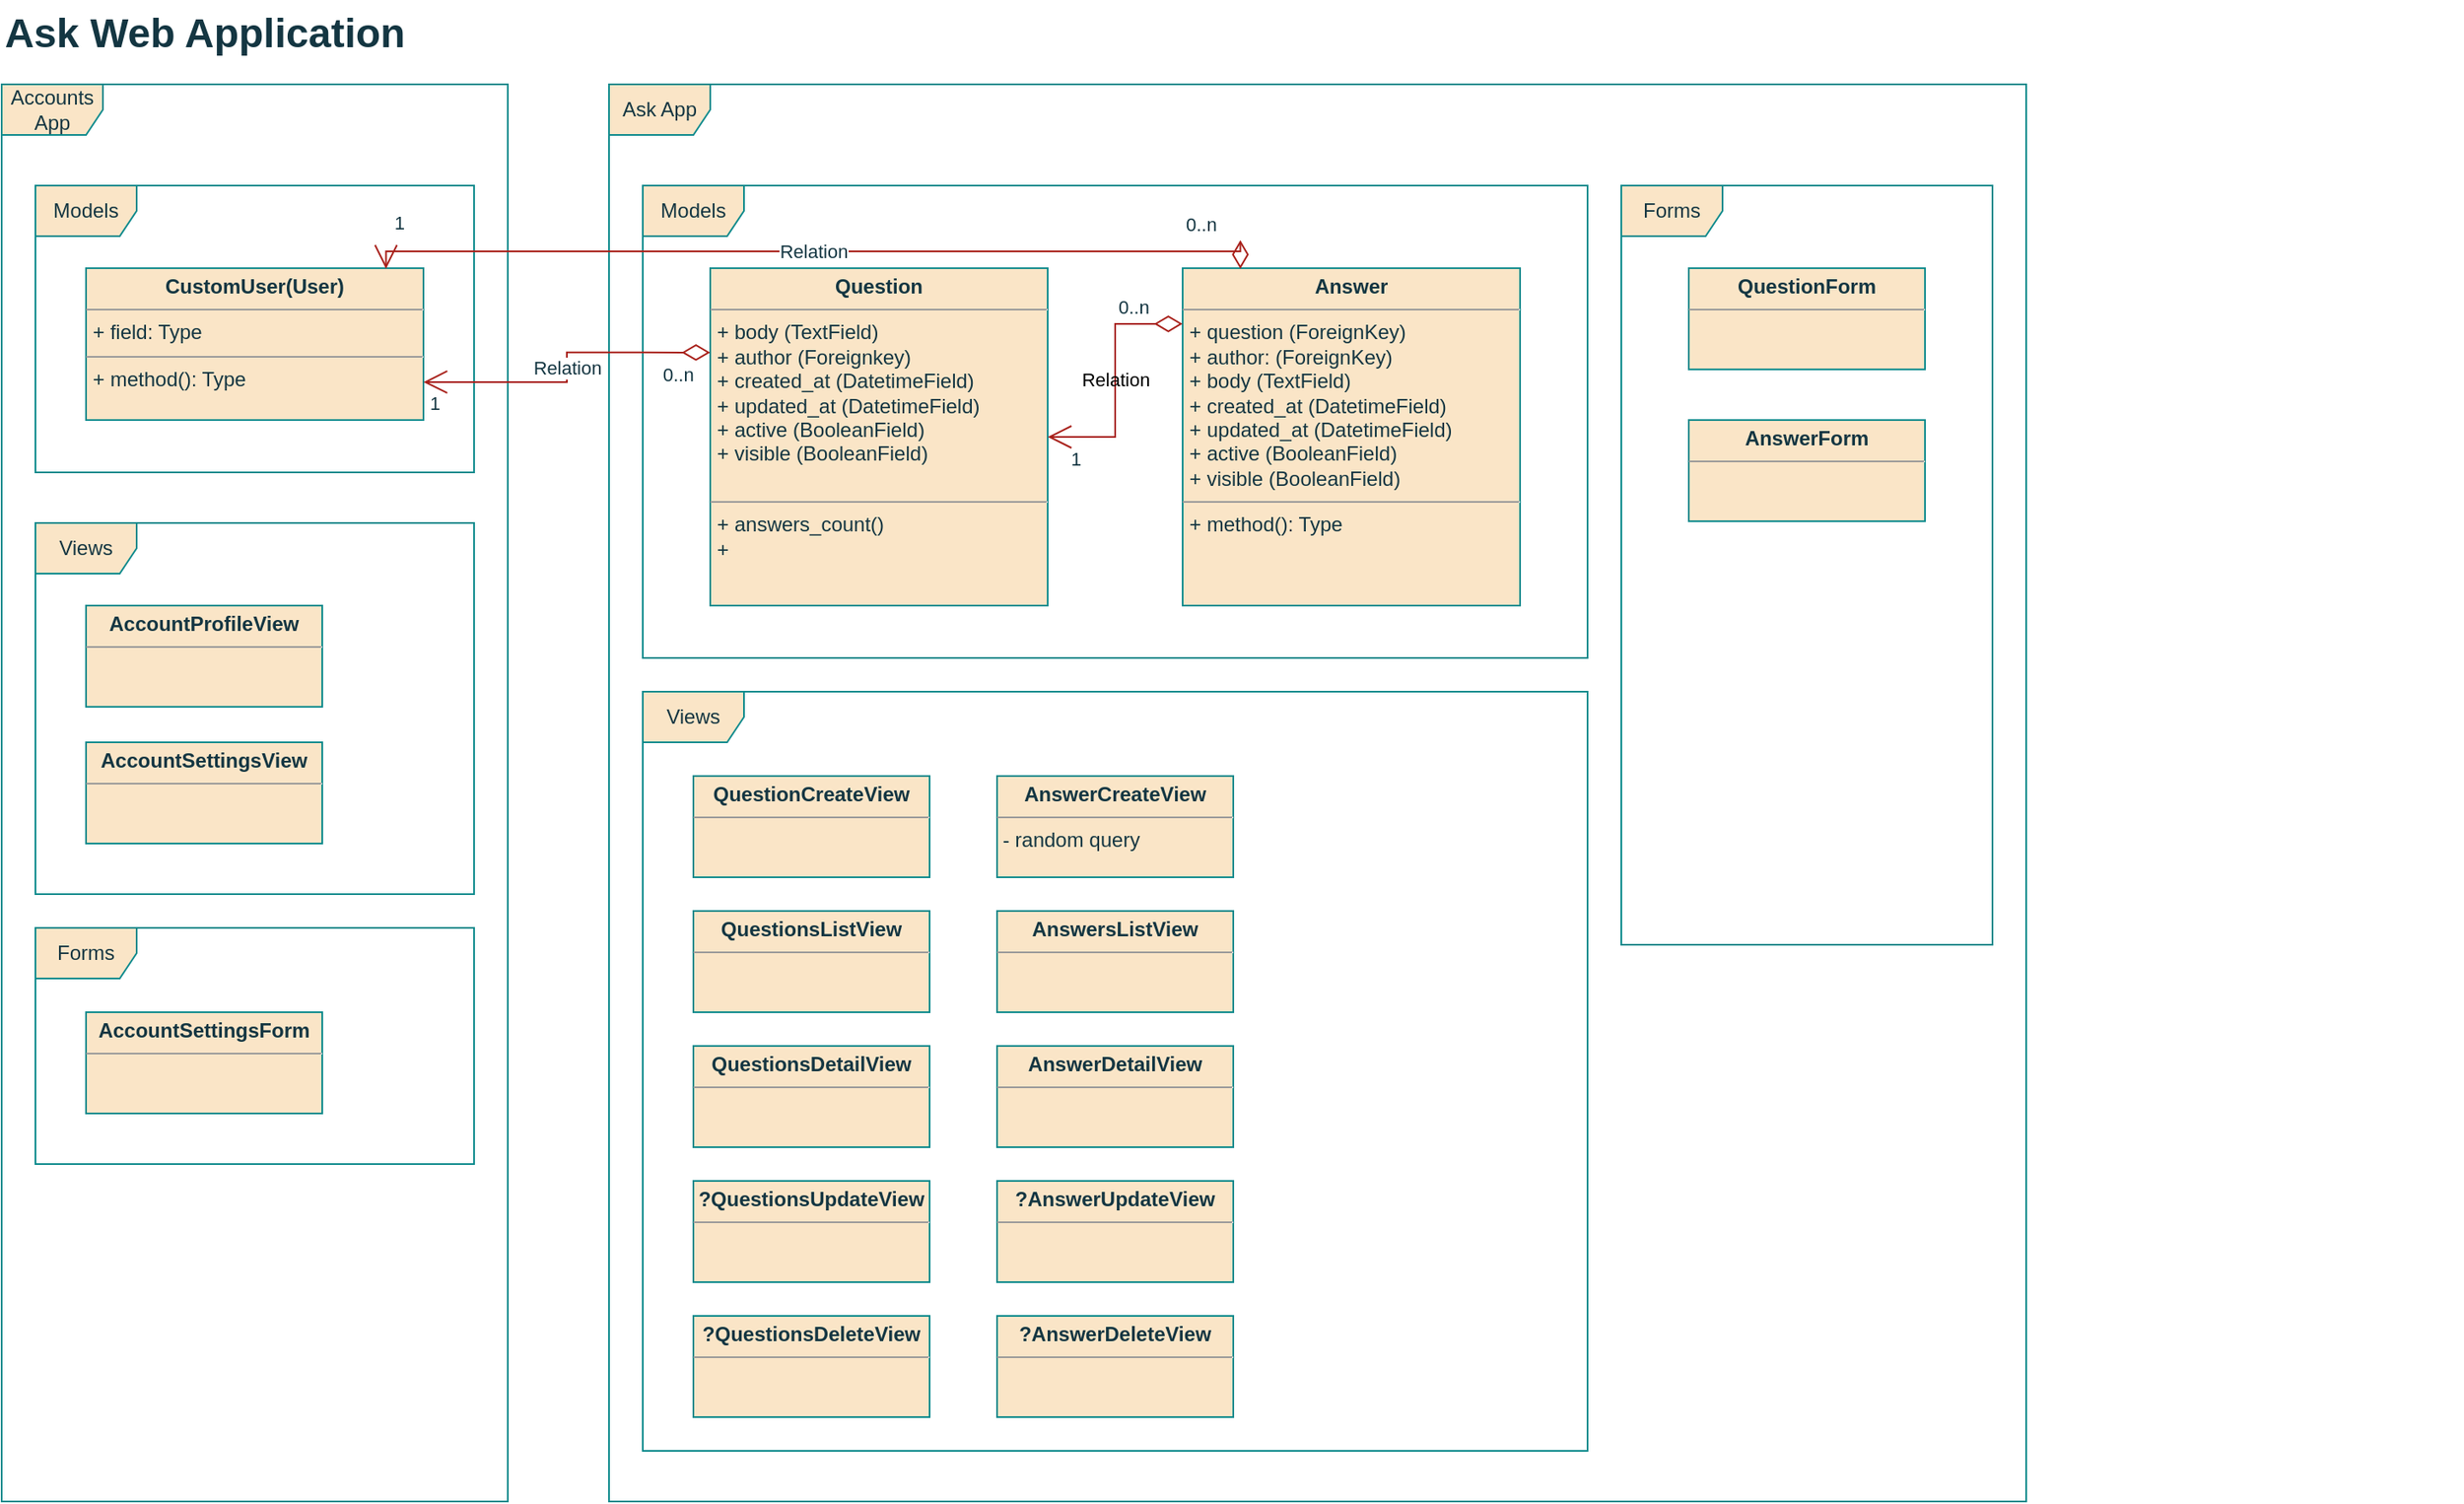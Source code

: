 <mxfile version="21.2.7" type="device">
  <diagram name="Страница 1" id="EhVKk1V0PIhKDkdNkQYs">
    <mxGraphModel dx="1434" dy="796" grid="1" gridSize="10" guides="1" tooltips="1" connect="1" arrows="1" fold="1" page="1" pageScale="1" pageWidth="1920" pageHeight="1200" math="0" shadow="0">
      <root>
        <mxCell id="0" />
        <mxCell id="1" parent="0" />
        <mxCell id="JuhnxPkSRcPWSPld9shs-1" value="&lt;p style=&quot;margin:0px;margin-top:4px;text-align:center;&quot;&gt;&lt;b&gt;Question&lt;/b&gt;&lt;/p&gt;&lt;hr size=&quot;1&quot;&gt;&lt;p style=&quot;margin:0px;margin-left:4px;&quot;&gt;+ body (TextField)&lt;/p&gt;&lt;p style=&quot;margin:0px;margin-left:4px;&quot;&gt;+ author (Foreignkey)&lt;br&gt;&lt;/p&gt;&lt;p style=&quot;margin:0px;margin-left:4px;&quot;&gt;+ created_at (DatetimeField)&lt;/p&gt;&lt;p style=&quot;margin:0px;margin-left:4px;&quot;&gt;+ updated_at (DatetimeField)&lt;/p&gt;&lt;p style=&quot;margin:0px;margin-left:4px;&quot;&gt;&lt;span style=&quot;background-color: initial;&quot;&gt;+ active (BooleanField)&lt;/span&gt;&lt;br&gt;&lt;/p&gt;&lt;p style=&quot;margin:0px;margin-left:4px;&quot;&gt;+ visible (BooleanField)&lt;/p&gt;&lt;p style=&quot;margin:0px;margin-left:4px;&quot;&gt;&lt;br&gt;&lt;/p&gt;&lt;hr size=&quot;1&quot;&gt;&lt;p style=&quot;margin:0px;margin-left:4px;&quot;&gt;+ answers_count()&lt;/p&gt;&lt;p style=&quot;margin:0px;margin-left:4px;&quot;&gt;+&amp;nbsp;&lt;/p&gt;" style="verticalAlign=top;align=left;overflow=fill;fontSize=12;fontFamily=Helvetica;html=1;whiteSpace=wrap;labelBackgroundColor=none;fillColor=#FAE5C7;strokeColor=#0F8B8D;fontColor=#143642;" parent="1" vertex="1">
          <mxGeometry x="460" y="168.95" width="200" height="200" as="geometry" />
        </mxCell>
        <mxCell id="JuhnxPkSRcPWSPld9shs-2" style="edgeStyle=orthogonalEdgeStyle;rounded=0;orthogonalLoop=1;jettySize=auto;html=1;exitX=0.5;exitY=1;exitDx=0;exitDy=0;labelBackgroundColor=none;strokeColor=#A8201A;fontColor=default;" parent="1" source="JuhnxPkSRcPWSPld9shs-1" target="JuhnxPkSRcPWSPld9shs-1" edge="1">
          <mxGeometry relative="1" as="geometry" />
        </mxCell>
        <mxCell id="JuhnxPkSRcPWSPld9shs-5" style="edgeStyle=orthogonalEdgeStyle;rounded=0;orthogonalLoop=1;jettySize=auto;html=1;exitX=0.5;exitY=1;exitDx=0;exitDy=0;labelBackgroundColor=none;strokeColor=#A8201A;fontColor=default;" parent="1" source="JuhnxPkSRcPWSPld9shs-1" target="JuhnxPkSRcPWSPld9shs-1" edge="1">
          <mxGeometry relative="1" as="geometry" />
        </mxCell>
        <mxCell id="JuhnxPkSRcPWSPld9shs-6" style="edgeStyle=orthogonalEdgeStyle;rounded=0;orthogonalLoop=1;jettySize=auto;html=1;exitX=0.5;exitY=1;exitDx=0;exitDy=0;labelBackgroundColor=none;strokeColor=#A8201A;fontColor=default;" parent="1" source="JuhnxPkSRcPWSPld9shs-1" target="JuhnxPkSRcPWSPld9shs-1" edge="1">
          <mxGeometry relative="1" as="geometry" />
        </mxCell>
        <mxCell id="JuhnxPkSRcPWSPld9shs-9" value="&lt;p style=&quot;margin:0px;margin-top:4px;text-align:center;&quot;&gt;&lt;b&gt;Answer&lt;/b&gt;&lt;/p&gt;&lt;hr size=&quot;1&quot;&gt;&lt;p style=&quot;margin:0px;margin-left:4px;&quot;&gt;+ question (ForeignKey)&lt;/p&gt;&lt;p style=&quot;margin:0px;margin-left:4px;&quot;&gt;+ author: (ForeignKey)&lt;/p&gt;&lt;p style=&quot;margin:0px;margin-left:4px;&quot;&gt;+ body (TextField)&lt;/p&gt;&lt;p style=&quot;border-color: var(--border-color); margin: 0px 0px 0px 4px;&quot;&gt;+ created_at (DatetimeField)&lt;/p&gt;&lt;p style=&quot;border-color: var(--border-color); margin: 0px 0px 0px 4px;&quot;&gt;+ updated_at (DatetimeField)&lt;/p&gt;&lt;p style=&quot;border-color: var(--border-color); margin: 0px 0px 0px 4px;&quot;&gt;+ active (BooleanField)&lt;br style=&quot;border-color: var(--border-color);&quot;&gt;&lt;/p&gt;&lt;p style=&quot;border-color: var(--border-color); margin: 0px 0px 0px 4px;&quot;&gt;+ visible (BooleanField)&lt;/p&gt;&lt;hr size=&quot;1&quot;&gt;&lt;p style=&quot;margin:0px;margin-left:4px;&quot;&gt;+ method(): Type&lt;/p&gt;" style="verticalAlign=top;align=left;overflow=fill;fontSize=12;fontFamily=Helvetica;html=1;whiteSpace=wrap;labelBackgroundColor=none;fillColor=#FAE5C7;strokeColor=#0F8B8D;fontColor=#143642;" parent="1" vertex="1">
          <mxGeometry x="740" y="168.95" width="200" height="200" as="geometry" />
        </mxCell>
        <mxCell id="JuhnxPkSRcPWSPld9shs-19" value="Relation" style="endArrow=open;html=1;endSize=12;startArrow=diamondThin;startSize=14;startFill=0;edgeStyle=orthogonalEdgeStyle;rounded=0;exitX=0;exitY=0.165;exitDx=0;exitDy=0;exitPerimeter=0;labelBackgroundColor=none;strokeColor=#A8201A;fontColor=default;" parent="1" source="JuhnxPkSRcPWSPld9shs-9" target="JuhnxPkSRcPWSPld9shs-1" edge="1">
          <mxGeometry relative="1" as="geometry">
            <mxPoint x="580" y="468.95" as="sourcePoint" />
            <mxPoint x="640" y="208.95" as="targetPoint" />
          </mxGeometry>
        </mxCell>
        <mxCell id="JuhnxPkSRcPWSPld9shs-20" value="0..n" style="edgeLabel;resizable=0;html=1;align=left;verticalAlign=top;labelBackgroundColor=none;fontColor=#143642;" parent="JuhnxPkSRcPWSPld9shs-19" connectable="0" vertex="1">
          <mxGeometry x="-1" relative="1" as="geometry">
            <mxPoint x="-40" y="-23" as="offset" />
          </mxGeometry>
        </mxCell>
        <mxCell id="JuhnxPkSRcPWSPld9shs-21" value="1" style="edgeLabel;resizable=0;html=1;align=right;verticalAlign=top;labelBackgroundColor=none;fontColor=#143642;" parent="JuhnxPkSRcPWSPld9shs-19" connectable="0" vertex="1">
          <mxGeometry x="1" relative="1" as="geometry">
            <mxPoint x="20" as="offset" />
          </mxGeometry>
        </mxCell>
        <mxCell id="JuhnxPkSRcPWSPld9shs-32" value="Ask App" style="shape=umlFrame;whiteSpace=wrap;html=1;pointerEvents=0;fillColor=#FAE5C7;strokeColor=#0F8B8D;labelBackgroundColor=none;fontColor=#143642;" parent="1" vertex="1">
          <mxGeometry x="400" y="60" width="840" height="840" as="geometry" />
        </mxCell>
        <mxCell id="JuhnxPkSRcPWSPld9shs-33" value="Accounts App" style="shape=umlFrame;whiteSpace=wrap;html=1;pointerEvents=0;strokeColor=#0F8B8D;fontColor=#143642;fillColor=#FAE5C7;labelBackgroundColor=none;" parent="1" vertex="1">
          <mxGeometry x="40" y="60" width="300" height="840" as="geometry" />
        </mxCell>
        <mxCell id="JuhnxPkSRcPWSPld9shs-36" style="edgeStyle=orthogonalEdgeStyle;rounded=0;orthogonalLoop=1;jettySize=auto;html=1;exitX=0.5;exitY=1;exitDx=0;exitDy=0;labelBackgroundColor=none;strokeColor=#A8201A;fontColor=default;" parent="1" edge="1">
          <mxGeometry relative="1" as="geometry">
            <mxPoint x="1490" y="510" as="sourcePoint" />
            <mxPoint x="1490" y="510" as="targetPoint" />
          </mxGeometry>
        </mxCell>
        <mxCell id="JuhnxPkSRcPWSPld9shs-37" style="edgeStyle=orthogonalEdgeStyle;rounded=0;orthogonalLoop=1;jettySize=auto;html=1;exitX=0.5;exitY=1;exitDx=0;exitDy=0;labelBackgroundColor=none;strokeColor=#A8201A;fontColor=default;" parent="1" edge="1">
          <mxGeometry relative="1" as="geometry">
            <mxPoint x="1490" y="510" as="sourcePoint" />
            <mxPoint x="1490" y="510" as="targetPoint" />
          </mxGeometry>
        </mxCell>
        <mxCell id="JuhnxPkSRcPWSPld9shs-38" style="edgeStyle=orthogonalEdgeStyle;rounded=0;orthogonalLoop=1;jettySize=auto;html=1;exitX=0.5;exitY=1;exitDx=0;exitDy=0;labelBackgroundColor=none;strokeColor=#A8201A;fontColor=default;" parent="1" edge="1">
          <mxGeometry relative="1" as="geometry">
            <mxPoint x="1490" y="510" as="sourcePoint" />
            <mxPoint x="1490" y="510" as="targetPoint" />
          </mxGeometry>
        </mxCell>
        <mxCell id="JuhnxPkSRcPWSPld9shs-39" value="&lt;p style=&quot;margin:0px;margin-top:4px;text-align:center;&quot;&gt;&lt;b&gt;CustomUser(User)&lt;/b&gt;&lt;/p&gt;&lt;hr size=&quot;1&quot;&gt;&lt;p style=&quot;margin:0px;margin-left:4px;&quot;&gt;+ field: Type&lt;/p&gt;&lt;hr size=&quot;1&quot;&gt;&lt;p style=&quot;margin:0px;margin-left:4px;&quot;&gt;+ method(): Type&lt;/p&gt;" style="verticalAlign=top;align=left;overflow=fill;fontSize=12;fontFamily=Helvetica;html=1;whiteSpace=wrap;labelBackgroundColor=none;fillColor=#FAE5C7;strokeColor=#0F8B8D;fontColor=#143642;" parent="1" vertex="1">
          <mxGeometry x="90" y="168.95" width="200" height="90" as="geometry" />
        </mxCell>
        <mxCell id="JuhnxPkSRcPWSPld9shs-50" value="Models" style="shape=umlFrame;whiteSpace=wrap;html=1;pointerEvents=0;fillColor=#FAE5C7;strokeColor=#0F8B8D;labelBackgroundColor=none;fontColor=#143642;" parent="1" vertex="1">
          <mxGeometry x="60" y="120" width="260" height="170" as="geometry" />
        </mxCell>
        <mxCell id="JuhnxPkSRcPWSPld9shs-54" value="Models" style="shape=umlFrame;whiteSpace=wrap;html=1;pointerEvents=0;fillColor=#FAE5C7;strokeColor=#0F8B8D;labelBackgroundColor=none;fontColor=#143642;" parent="1" vertex="1">
          <mxGeometry x="420" y="120" width="560" height="280" as="geometry" />
        </mxCell>
        <mxCell id="JuhnxPkSRcPWSPld9shs-55" value="Views" style="shape=umlFrame;whiteSpace=wrap;html=1;pointerEvents=0;strokeColor=#0F8B8D;fontColor=#143642;fillColor=#FAE5C7;" parent="1" vertex="1">
          <mxGeometry x="420" y="420" width="560" height="450" as="geometry" />
        </mxCell>
        <mxCell id="JuhnxPkSRcPWSPld9shs-56" value="&lt;p style=&quot;margin:0px;margin-top:4px;text-align:center;&quot;&gt;&lt;b&gt;QuestionCreateView&lt;/b&gt;&lt;/p&gt;&lt;hr size=&quot;1&quot;&gt;&lt;div style=&quot;height:2px;&quot;&gt;&lt;/div&gt;" style="verticalAlign=top;align=left;overflow=fill;fontSize=12;fontFamily=Helvetica;html=1;whiteSpace=wrap;strokeColor=#0F8B8D;fontColor=#143642;fillColor=#FAE5C7;" parent="1" vertex="1">
          <mxGeometry x="450" y="470" width="140" height="60" as="geometry" />
        </mxCell>
        <mxCell id="JuhnxPkSRcPWSPld9shs-57" value="&lt;p style=&quot;margin:0px;margin-top:4px;text-align:center;&quot;&gt;&lt;b&gt;QuestionsListView&lt;/b&gt;&lt;/p&gt;&lt;hr size=&quot;1&quot;&gt;&lt;div style=&quot;height:2px;&quot;&gt;&lt;/div&gt;" style="verticalAlign=top;align=left;overflow=fill;fontSize=12;fontFamily=Helvetica;html=1;whiteSpace=wrap;strokeColor=#0F8B8D;fontColor=#143642;fillColor=#FAE5C7;" parent="1" vertex="1">
          <mxGeometry x="450" y="550" width="140" height="60" as="geometry" />
        </mxCell>
        <mxCell id="JuhnxPkSRcPWSPld9shs-61" value="Relation" style="endArrow=open;html=1;endSize=12;startArrow=diamondThin;startSize=14;startFill=0;edgeStyle=orthogonalEdgeStyle;rounded=0;strokeColor=#A8201A;fontColor=#143642;fillColor=#FAE5C7;entryX=1;entryY=0.75;entryDx=0;entryDy=0;exitX=0;exitY=0.25;exitDx=0;exitDy=0;" parent="1" source="JuhnxPkSRcPWSPld9shs-1" target="JuhnxPkSRcPWSPld9shs-39" edge="1">
          <mxGeometry relative="1" as="geometry">
            <mxPoint x="360" y="220" as="sourcePoint" />
            <mxPoint x="520" y="220" as="targetPoint" />
          </mxGeometry>
        </mxCell>
        <mxCell id="JuhnxPkSRcPWSPld9shs-62" value="0..n" style="edgeLabel;resizable=0;html=1;align=left;verticalAlign=top;strokeColor=#0F8B8D;fontColor=#143642;fillColor=#FAE5C7;" parent="JuhnxPkSRcPWSPld9shs-61" connectable="0" vertex="1">
          <mxGeometry x="-1" relative="1" as="geometry">
            <mxPoint x="-30" as="offset" />
          </mxGeometry>
        </mxCell>
        <mxCell id="JuhnxPkSRcPWSPld9shs-63" value="1" style="edgeLabel;resizable=0;html=1;align=right;verticalAlign=top;strokeColor=#0F8B8D;fontColor=#143642;fillColor=#FAE5C7;" parent="JuhnxPkSRcPWSPld9shs-61" connectable="0" vertex="1">
          <mxGeometry x="1" relative="1" as="geometry">
            <mxPoint x="10" as="offset" />
          </mxGeometry>
        </mxCell>
        <mxCell id="JuhnxPkSRcPWSPld9shs-64" value="Relation" style="endArrow=open;html=1;endSize=12;startArrow=diamondThin;startSize=14;startFill=0;edgeStyle=orthogonalEdgeStyle;rounded=0;strokeColor=#A8201A;fontColor=#143642;fillColor=#FAE5C7;entryX=0.889;entryY=0.005;entryDx=0;entryDy=0;entryPerimeter=0;exitX=0.171;exitY=0.002;exitDx=0;exitDy=0;exitPerimeter=0;" parent="1" source="JuhnxPkSRcPWSPld9shs-9" target="JuhnxPkSRcPWSPld9shs-39" edge="1">
          <mxGeometry relative="1" as="geometry">
            <mxPoint x="680" y="130" as="sourcePoint" />
            <mxPoint x="510" y="147" as="targetPoint" />
          </mxGeometry>
        </mxCell>
        <mxCell id="JuhnxPkSRcPWSPld9shs-65" value="0..n" style="edgeLabel;resizable=0;html=1;align=left;verticalAlign=top;strokeColor=#0F8B8D;fontColor=#143642;fillColor=#FAE5C7;" parent="JuhnxPkSRcPWSPld9shs-64" connectable="0" vertex="1">
          <mxGeometry x="-1" relative="1" as="geometry">
            <mxPoint x="-34" y="-39" as="offset" />
          </mxGeometry>
        </mxCell>
        <mxCell id="JuhnxPkSRcPWSPld9shs-66" value="1" style="edgeLabel;resizable=0;html=1;align=right;verticalAlign=top;strokeColor=#0F8B8D;fontColor=#143642;fillColor=#FAE5C7;" parent="JuhnxPkSRcPWSPld9shs-64" connectable="0" vertex="1">
          <mxGeometry x="1" relative="1" as="geometry">
            <mxPoint x="12" y="-40" as="offset" />
          </mxGeometry>
        </mxCell>
        <mxCell id="JuhnxPkSRcPWSPld9shs-67" value="&lt;p style=&quot;margin:0px;margin-top:4px;text-align:center;&quot;&gt;&lt;b&gt;QuestionsDetailView&lt;/b&gt;&lt;/p&gt;&lt;hr size=&quot;1&quot;&gt;&lt;div style=&quot;height:2px;&quot;&gt;&lt;/div&gt;" style="verticalAlign=top;align=left;overflow=fill;fontSize=12;fontFamily=Helvetica;html=1;whiteSpace=wrap;strokeColor=#0F8B8D;fontColor=#143642;fillColor=#FAE5C7;" parent="1" vertex="1">
          <mxGeometry x="450" y="630" width="140" height="60" as="geometry" />
        </mxCell>
        <mxCell id="JuhnxPkSRcPWSPld9shs-68" value="&lt;p style=&quot;margin:0px;margin-top:4px;text-align:center;&quot;&gt;&lt;b&gt;?QuestionsUpdateView&lt;/b&gt;&lt;/p&gt;&lt;hr size=&quot;1&quot;&gt;&lt;div style=&quot;height:2px;&quot;&gt;&lt;/div&gt;" style="verticalAlign=top;align=left;overflow=fill;fontSize=12;fontFamily=Helvetica;html=1;whiteSpace=wrap;strokeColor=#0F8B8D;fontColor=#143642;fillColor=#FAE5C7;" parent="1" vertex="1">
          <mxGeometry x="450" y="710" width="140" height="60" as="geometry" />
        </mxCell>
        <mxCell id="JuhnxPkSRcPWSPld9shs-69" value="&lt;p style=&quot;margin:0px;margin-top:4px;text-align:center;&quot;&gt;&lt;b&gt;?QuestionsDeleteView&lt;/b&gt;&lt;/p&gt;&lt;hr size=&quot;1&quot;&gt;&lt;div style=&quot;height:2px;&quot;&gt;&lt;/div&gt;" style="verticalAlign=top;align=left;overflow=fill;fontSize=12;fontFamily=Helvetica;html=1;whiteSpace=wrap;strokeColor=#0F8B8D;fontColor=#143642;fillColor=#FAE5C7;" parent="1" vertex="1">
          <mxGeometry x="450" y="790" width="140" height="60" as="geometry" />
        </mxCell>
        <mxCell id="JuhnxPkSRcPWSPld9shs-70" value="&lt;p style=&quot;margin:0px;margin-top:4px;text-align:center;&quot;&gt;&lt;b&gt;AnswerCreateView&lt;/b&gt;&lt;/p&gt;&lt;hr size=&quot;1&quot;&gt;&lt;div style=&quot;height:2px;&quot;&gt;&amp;nbsp;- random query&lt;/div&gt;" style="verticalAlign=top;align=left;overflow=fill;fontSize=12;fontFamily=Helvetica;html=1;whiteSpace=wrap;strokeColor=#0F8B8D;fontColor=#143642;fillColor=#FAE5C7;" parent="1" vertex="1">
          <mxGeometry x="630" y="470" width="140" height="60" as="geometry" />
        </mxCell>
        <mxCell id="JuhnxPkSRcPWSPld9shs-71" value="&lt;p style=&quot;margin:0px;margin-top:4px;text-align:center;&quot;&gt;&lt;b&gt;AnswersListView&lt;/b&gt;&lt;/p&gt;&lt;hr size=&quot;1&quot;&gt;&lt;div style=&quot;height:2px;&quot;&gt;&lt;/div&gt;" style="verticalAlign=top;align=left;overflow=fill;fontSize=12;fontFamily=Helvetica;html=1;whiteSpace=wrap;strokeColor=#0F8B8D;fontColor=#143642;fillColor=#FAE5C7;" parent="1" vertex="1">
          <mxGeometry x="630" y="550" width="140" height="60" as="geometry" />
        </mxCell>
        <mxCell id="JuhnxPkSRcPWSPld9shs-72" value="&lt;p style=&quot;margin:0px;margin-top:4px;text-align:center;&quot;&gt;&lt;b&gt;AnswerDetailView&lt;/b&gt;&lt;/p&gt;&lt;hr size=&quot;1&quot;&gt;&lt;div style=&quot;height:2px;&quot;&gt;&lt;/div&gt;" style="verticalAlign=top;align=left;overflow=fill;fontSize=12;fontFamily=Helvetica;html=1;whiteSpace=wrap;strokeColor=#0F8B8D;fontColor=#143642;fillColor=#FAE5C7;" parent="1" vertex="1">
          <mxGeometry x="630" y="630" width="140" height="60" as="geometry" />
        </mxCell>
        <mxCell id="JuhnxPkSRcPWSPld9shs-73" value="&lt;p style=&quot;margin:0px;margin-top:4px;text-align:center;&quot;&gt;&lt;b&gt;?AnswerUpdateView&lt;/b&gt;&lt;/p&gt;&lt;hr size=&quot;1&quot;&gt;&lt;div style=&quot;height:2px;&quot;&gt;&lt;/div&gt;" style="verticalAlign=top;align=left;overflow=fill;fontSize=12;fontFamily=Helvetica;html=1;whiteSpace=wrap;strokeColor=#0F8B8D;fontColor=#143642;fillColor=#FAE5C7;" parent="1" vertex="1">
          <mxGeometry x="630" y="710" width="140" height="60" as="geometry" />
        </mxCell>
        <mxCell id="JuhnxPkSRcPWSPld9shs-74" value="&lt;p style=&quot;margin:0px;margin-top:4px;text-align:center;&quot;&gt;&lt;b&gt;?AnswerDeleteView&lt;/b&gt;&lt;/p&gt;&lt;hr size=&quot;1&quot;&gt;&lt;div style=&quot;height:2px;&quot;&gt;&lt;/div&gt;" style="verticalAlign=top;align=left;overflow=fill;fontSize=12;fontFamily=Helvetica;html=1;whiteSpace=wrap;strokeColor=#0F8B8D;fontColor=#143642;fillColor=#FAE5C7;" parent="1" vertex="1">
          <mxGeometry x="630" y="790" width="140" height="60" as="geometry" />
        </mxCell>
        <mxCell id="JuhnxPkSRcPWSPld9shs-76" value="Views" style="shape=umlFrame;whiteSpace=wrap;html=1;pointerEvents=0;strokeColor=#0F8B8D;fontColor=#143642;fillColor=#FAE5C7;" parent="1" vertex="1">
          <mxGeometry x="60" y="320" width="260" height="220" as="geometry" />
        </mxCell>
        <mxCell id="JuhnxPkSRcPWSPld9shs-78" value="&lt;p style=&quot;margin:0px;margin-top:4px;text-align:center;&quot;&gt;&lt;b&gt;AccountProfileView&lt;/b&gt;&lt;/p&gt;&lt;hr size=&quot;1&quot;&gt;&lt;div style=&quot;height:2px;&quot;&gt;&lt;/div&gt;" style="verticalAlign=top;align=left;overflow=fill;fontSize=12;fontFamily=Helvetica;html=1;whiteSpace=wrap;strokeColor=#0F8B8D;fontColor=#143642;fillColor=#FAE5C7;" parent="1" vertex="1">
          <mxGeometry x="90" y="368.95" width="140" height="60" as="geometry" />
        </mxCell>
        <mxCell id="JuhnxPkSRcPWSPld9shs-79" value="Forms" style="shape=umlFrame;whiteSpace=wrap;html=1;pointerEvents=0;strokeColor=#0F8B8D;fontColor=#143642;fillColor=#FAE5C7;" parent="1" vertex="1">
          <mxGeometry x="1000" y="120" width="220" height="450" as="geometry" />
        </mxCell>
        <mxCell id="JuhnxPkSRcPWSPld9shs-80" value="&lt;p style=&quot;margin:0px;margin-top:4px;text-align:center;&quot;&gt;&lt;b&gt;QuestionForm&lt;/b&gt;&lt;/p&gt;&lt;hr size=&quot;1&quot;&gt;&lt;div style=&quot;height:2px;&quot;&gt;&lt;/div&gt;" style="verticalAlign=top;align=left;overflow=fill;fontSize=12;fontFamily=Helvetica;html=1;whiteSpace=wrap;strokeColor=#0F8B8D;fontColor=#143642;fillColor=#FAE5C7;" parent="1" vertex="1">
          <mxGeometry x="1040" y="168.95" width="140" height="60" as="geometry" />
        </mxCell>
        <mxCell id="JuhnxPkSRcPWSPld9shs-81" value="&lt;p style=&quot;margin:0px;margin-top:4px;text-align:center;&quot;&gt;&lt;b&gt;AnswerForm&lt;/b&gt;&lt;/p&gt;&lt;hr size=&quot;1&quot;&gt;&lt;div style=&quot;height:2px;&quot;&gt;&lt;/div&gt;" style="verticalAlign=top;align=left;overflow=fill;fontSize=12;fontFamily=Helvetica;html=1;whiteSpace=wrap;strokeColor=#0F8B8D;fontColor=#143642;fillColor=#FAE5C7;" parent="1" vertex="1">
          <mxGeometry x="1040" y="258.95" width="140" height="60" as="geometry" />
        </mxCell>
        <mxCell id="JuhnxPkSRcPWSPld9shs-82" value="&lt;p style=&quot;margin:0px;margin-top:4px;text-align:center;&quot;&gt;&lt;b&gt;AccountSettingsView&lt;/b&gt;&lt;/p&gt;&lt;hr size=&quot;1&quot;&gt;&lt;div style=&quot;height:2px;&quot;&gt;&lt;/div&gt;" style="verticalAlign=top;align=left;overflow=fill;fontSize=12;fontFamily=Helvetica;html=1;whiteSpace=wrap;strokeColor=#0F8B8D;fontColor=#143642;fillColor=#FAE5C7;" parent="1" vertex="1">
          <mxGeometry x="90" y="450" width="140" height="60" as="geometry" />
        </mxCell>
        <mxCell id="JuhnxPkSRcPWSPld9shs-83" value="Forms" style="shape=umlFrame;whiteSpace=wrap;html=1;pointerEvents=0;strokeColor=#0F8B8D;fontColor=#143642;fillColor=#FAE5C7;" parent="1" vertex="1">
          <mxGeometry x="60" y="560" width="260" height="140" as="geometry" />
        </mxCell>
        <mxCell id="JuhnxPkSRcPWSPld9shs-84" value="&lt;p style=&quot;margin:0px;margin-top:4px;text-align:center;&quot;&gt;&lt;b&gt;AccountSettingsForm&lt;/b&gt;&lt;/p&gt;&lt;hr size=&quot;1&quot;&gt;&lt;div style=&quot;height:2px;&quot;&gt;&lt;/div&gt;" style="verticalAlign=top;align=left;overflow=fill;fontSize=12;fontFamily=Helvetica;html=1;whiteSpace=wrap;strokeColor=#0F8B8D;fontColor=#143642;fillColor=#FAE5C7;" parent="1" vertex="1">
          <mxGeometry x="90" y="610" width="140" height="60" as="geometry" />
        </mxCell>
        <mxCell id="JuhnxPkSRcPWSPld9shs-86" value="Ask Web Application" style="text;strokeColor=none;fillColor=none;html=1;fontSize=24;fontStyle=1;verticalAlign=middle;align=center;fontColor=#143642;" parent="1" vertex="1">
          <mxGeometry x="40" y="10" width="240" height="40" as="geometry" />
        </mxCell>
      </root>
    </mxGraphModel>
  </diagram>
</mxfile>
